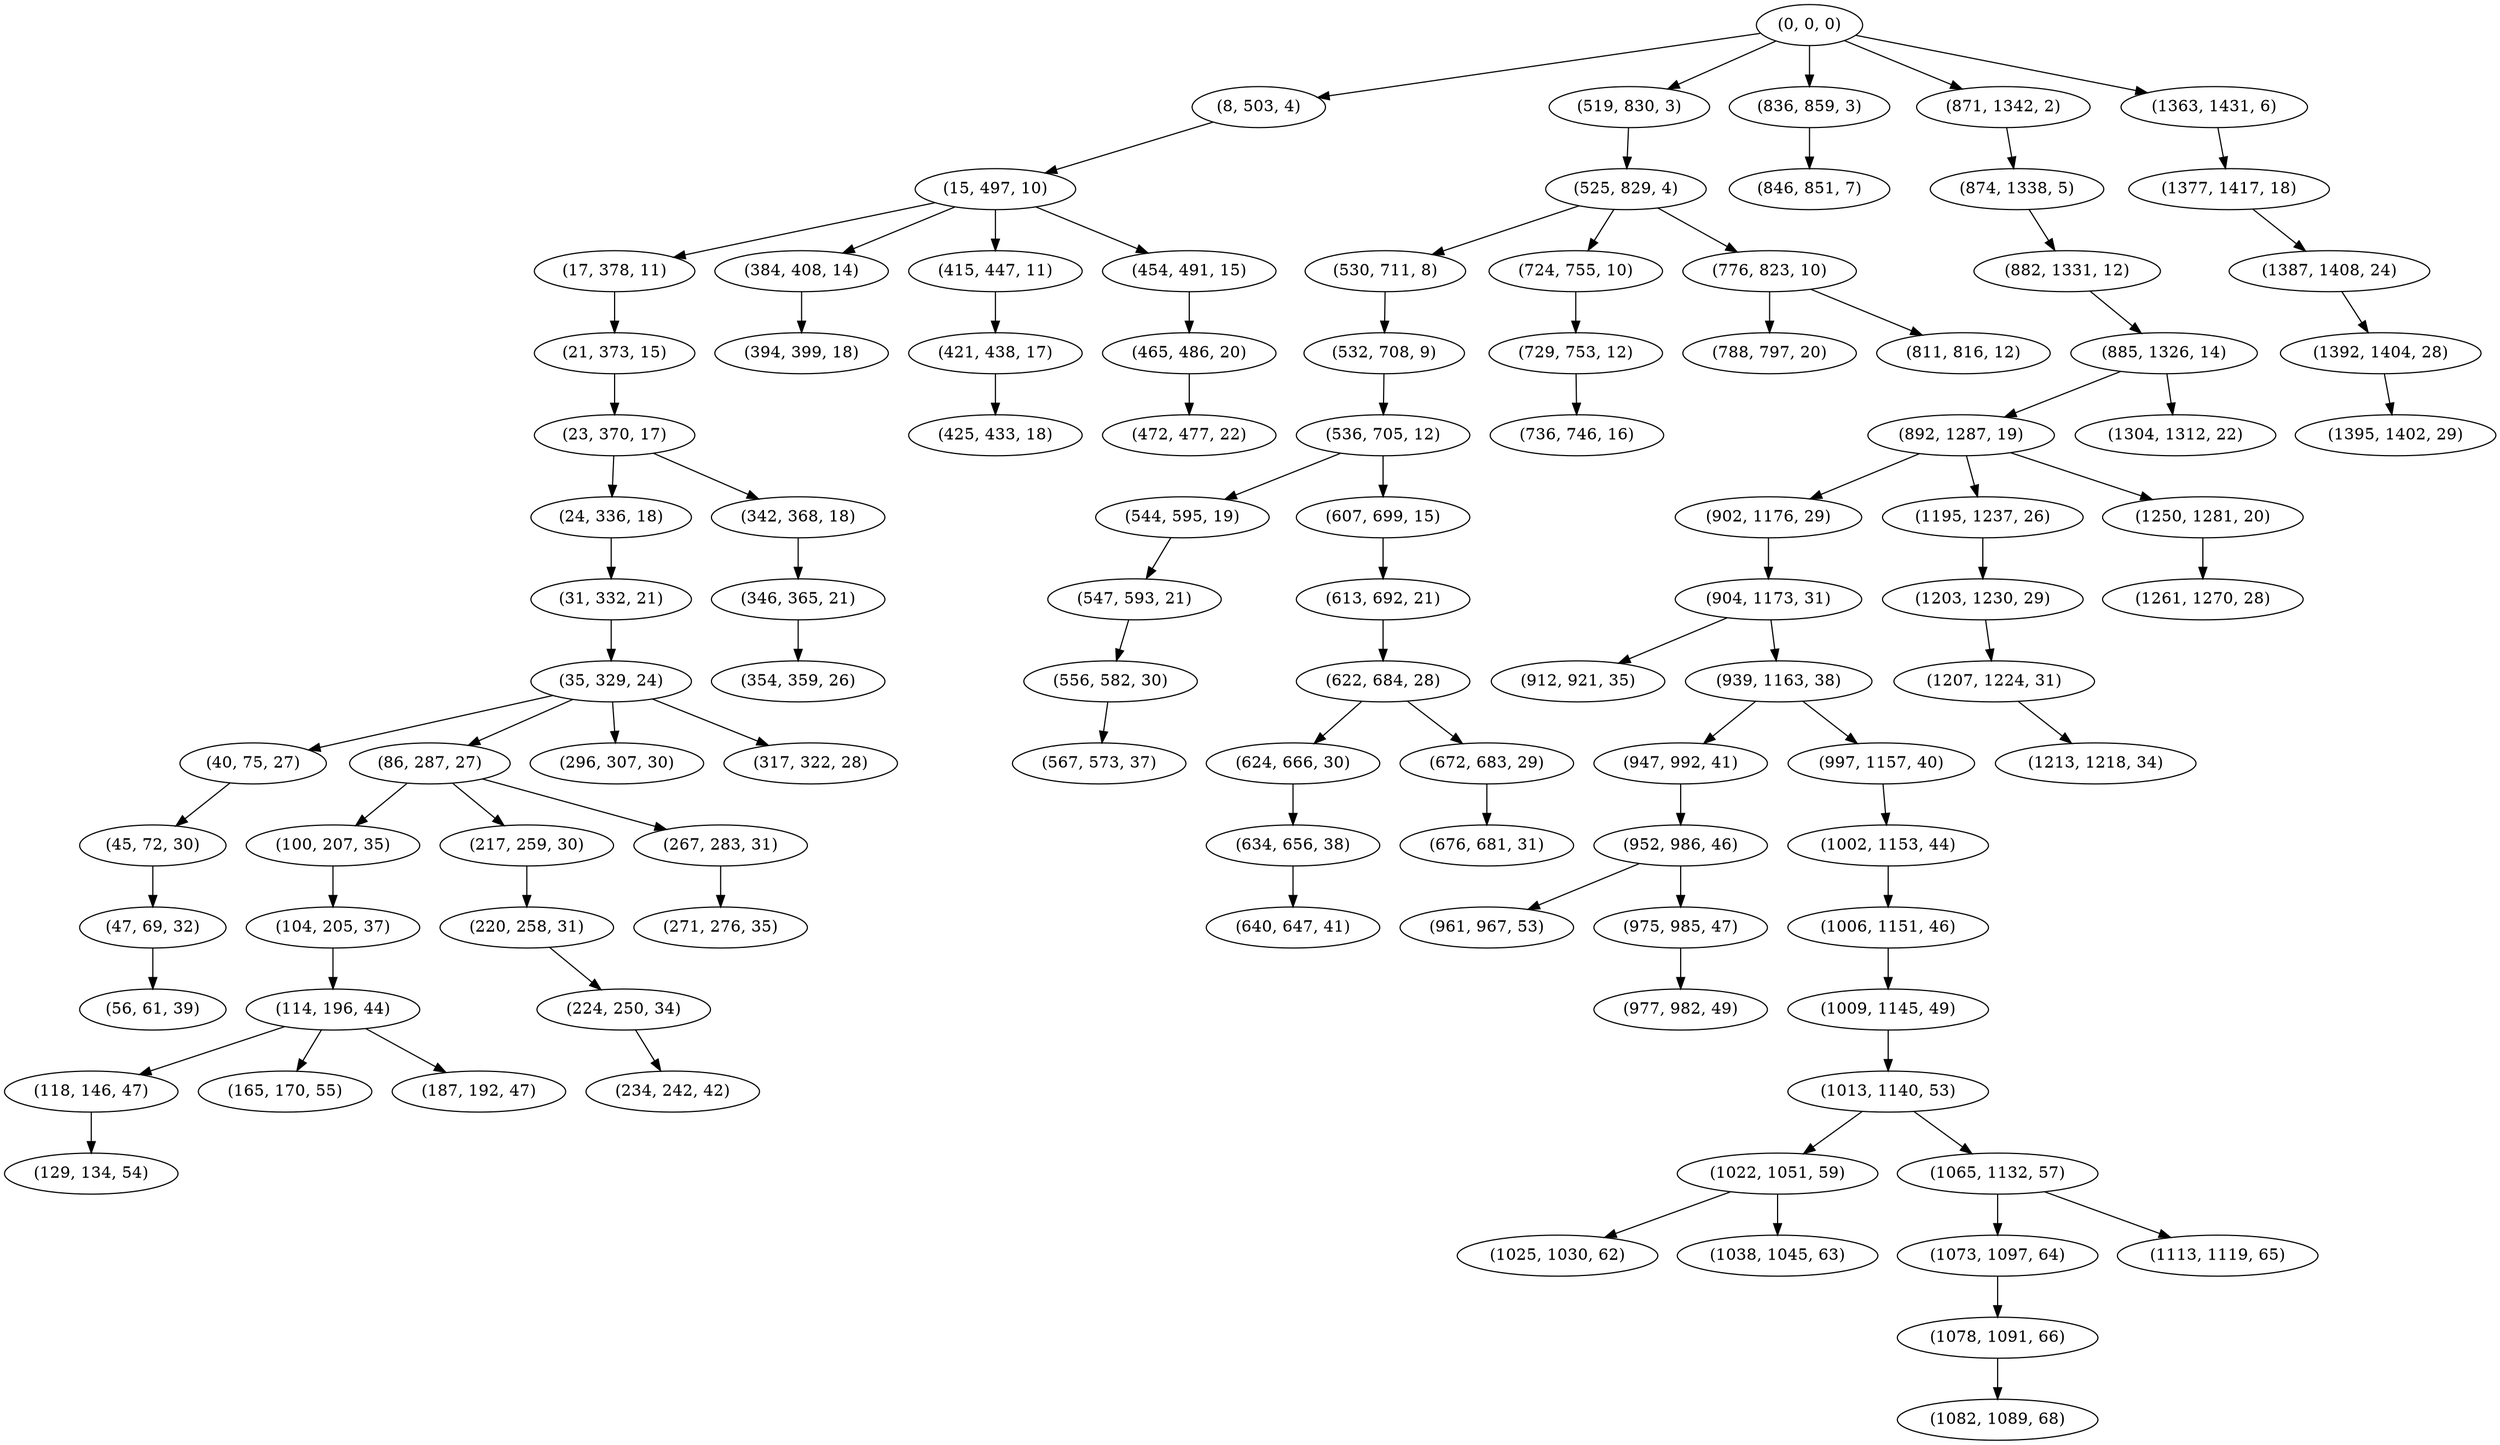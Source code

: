 digraph tree {
    "(0, 0, 0)";
    "(8, 503, 4)";
    "(15, 497, 10)";
    "(17, 378, 11)";
    "(21, 373, 15)";
    "(23, 370, 17)";
    "(24, 336, 18)";
    "(31, 332, 21)";
    "(35, 329, 24)";
    "(40, 75, 27)";
    "(45, 72, 30)";
    "(47, 69, 32)";
    "(56, 61, 39)";
    "(86, 287, 27)";
    "(100, 207, 35)";
    "(104, 205, 37)";
    "(114, 196, 44)";
    "(118, 146, 47)";
    "(129, 134, 54)";
    "(165, 170, 55)";
    "(187, 192, 47)";
    "(217, 259, 30)";
    "(220, 258, 31)";
    "(224, 250, 34)";
    "(234, 242, 42)";
    "(267, 283, 31)";
    "(271, 276, 35)";
    "(296, 307, 30)";
    "(317, 322, 28)";
    "(342, 368, 18)";
    "(346, 365, 21)";
    "(354, 359, 26)";
    "(384, 408, 14)";
    "(394, 399, 18)";
    "(415, 447, 11)";
    "(421, 438, 17)";
    "(425, 433, 18)";
    "(454, 491, 15)";
    "(465, 486, 20)";
    "(472, 477, 22)";
    "(519, 830, 3)";
    "(525, 829, 4)";
    "(530, 711, 8)";
    "(532, 708, 9)";
    "(536, 705, 12)";
    "(544, 595, 19)";
    "(547, 593, 21)";
    "(556, 582, 30)";
    "(567, 573, 37)";
    "(607, 699, 15)";
    "(613, 692, 21)";
    "(622, 684, 28)";
    "(624, 666, 30)";
    "(634, 656, 38)";
    "(640, 647, 41)";
    "(672, 683, 29)";
    "(676, 681, 31)";
    "(724, 755, 10)";
    "(729, 753, 12)";
    "(736, 746, 16)";
    "(776, 823, 10)";
    "(788, 797, 20)";
    "(811, 816, 12)";
    "(836, 859, 3)";
    "(846, 851, 7)";
    "(871, 1342, 2)";
    "(874, 1338, 5)";
    "(882, 1331, 12)";
    "(885, 1326, 14)";
    "(892, 1287, 19)";
    "(902, 1176, 29)";
    "(904, 1173, 31)";
    "(912, 921, 35)";
    "(939, 1163, 38)";
    "(947, 992, 41)";
    "(952, 986, 46)";
    "(961, 967, 53)";
    "(975, 985, 47)";
    "(977, 982, 49)";
    "(997, 1157, 40)";
    "(1002, 1153, 44)";
    "(1006, 1151, 46)";
    "(1009, 1145, 49)";
    "(1013, 1140, 53)";
    "(1022, 1051, 59)";
    "(1025, 1030, 62)";
    "(1038, 1045, 63)";
    "(1065, 1132, 57)";
    "(1073, 1097, 64)";
    "(1078, 1091, 66)";
    "(1082, 1089, 68)";
    "(1113, 1119, 65)";
    "(1195, 1237, 26)";
    "(1203, 1230, 29)";
    "(1207, 1224, 31)";
    "(1213, 1218, 34)";
    "(1250, 1281, 20)";
    "(1261, 1270, 28)";
    "(1304, 1312, 22)";
    "(1363, 1431, 6)";
    "(1377, 1417, 18)";
    "(1387, 1408, 24)";
    "(1392, 1404, 28)";
    "(1395, 1402, 29)";
    "(0, 0, 0)" -> "(8, 503, 4)";
    "(0, 0, 0)" -> "(519, 830, 3)";
    "(0, 0, 0)" -> "(836, 859, 3)";
    "(0, 0, 0)" -> "(871, 1342, 2)";
    "(0, 0, 0)" -> "(1363, 1431, 6)";
    "(8, 503, 4)" -> "(15, 497, 10)";
    "(15, 497, 10)" -> "(17, 378, 11)";
    "(15, 497, 10)" -> "(384, 408, 14)";
    "(15, 497, 10)" -> "(415, 447, 11)";
    "(15, 497, 10)" -> "(454, 491, 15)";
    "(17, 378, 11)" -> "(21, 373, 15)";
    "(21, 373, 15)" -> "(23, 370, 17)";
    "(23, 370, 17)" -> "(24, 336, 18)";
    "(23, 370, 17)" -> "(342, 368, 18)";
    "(24, 336, 18)" -> "(31, 332, 21)";
    "(31, 332, 21)" -> "(35, 329, 24)";
    "(35, 329, 24)" -> "(40, 75, 27)";
    "(35, 329, 24)" -> "(86, 287, 27)";
    "(35, 329, 24)" -> "(296, 307, 30)";
    "(35, 329, 24)" -> "(317, 322, 28)";
    "(40, 75, 27)" -> "(45, 72, 30)";
    "(45, 72, 30)" -> "(47, 69, 32)";
    "(47, 69, 32)" -> "(56, 61, 39)";
    "(86, 287, 27)" -> "(100, 207, 35)";
    "(86, 287, 27)" -> "(217, 259, 30)";
    "(86, 287, 27)" -> "(267, 283, 31)";
    "(100, 207, 35)" -> "(104, 205, 37)";
    "(104, 205, 37)" -> "(114, 196, 44)";
    "(114, 196, 44)" -> "(118, 146, 47)";
    "(114, 196, 44)" -> "(165, 170, 55)";
    "(114, 196, 44)" -> "(187, 192, 47)";
    "(118, 146, 47)" -> "(129, 134, 54)";
    "(217, 259, 30)" -> "(220, 258, 31)";
    "(220, 258, 31)" -> "(224, 250, 34)";
    "(224, 250, 34)" -> "(234, 242, 42)";
    "(267, 283, 31)" -> "(271, 276, 35)";
    "(342, 368, 18)" -> "(346, 365, 21)";
    "(346, 365, 21)" -> "(354, 359, 26)";
    "(384, 408, 14)" -> "(394, 399, 18)";
    "(415, 447, 11)" -> "(421, 438, 17)";
    "(421, 438, 17)" -> "(425, 433, 18)";
    "(454, 491, 15)" -> "(465, 486, 20)";
    "(465, 486, 20)" -> "(472, 477, 22)";
    "(519, 830, 3)" -> "(525, 829, 4)";
    "(525, 829, 4)" -> "(530, 711, 8)";
    "(525, 829, 4)" -> "(724, 755, 10)";
    "(525, 829, 4)" -> "(776, 823, 10)";
    "(530, 711, 8)" -> "(532, 708, 9)";
    "(532, 708, 9)" -> "(536, 705, 12)";
    "(536, 705, 12)" -> "(544, 595, 19)";
    "(536, 705, 12)" -> "(607, 699, 15)";
    "(544, 595, 19)" -> "(547, 593, 21)";
    "(547, 593, 21)" -> "(556, 582, 30)";
    "(556, 582, 30)" -> "(567, 573, 37)";
    "(607, 699, 15)" -> "(613, 692, 21)";
    "(613, 692, 21)" -> "(622, 684, 28)";
    "(622, 684, 28)" -> "(624, 666, 30)";
    "(622, 684, 28)" -> "(672, 683, 29)";
    "(624, 666, 30)" -> "(634, 656, 38)";
    "(634, 656, 38)" -> "(640, 647, 41)";
    "(672, 683, 29)" -> "(676, 681, 31)";
    "(724, 755, 10)" -> "(729, 753, 12)";
    "(729, 753, 12)" -> "(736, 746, 16)";
    "(776, 823, 10)" -> "(788, 797, 20)";
    "(776, 823, 10)" -> "(811, 816, 12)";
    "(836, 859, 3)" -> "(846, 851, 7)";
    "(871, 1342, 2)" -> "(874, 1338, 5)";
    "(874, 1338, 5)" -> "(882, 1331, 12)";
    "(882, 1331, 12)" -> "(885, 1326, 14)";
    "(885, 1326, 14)" -> "(892, 1287, 19)";
    "(885, 1326, 14)" -> "(1304, 1312, 22)";
    "(892, 1287, 19)" -> "(902, 1176, 29)";
    "(892, 1287, 19)" -> "(1195, 1237, 26)";
    "(892, 1287, 19)" -> "(1250, 1281, 20)";
    "(902, 1176, 29)" -> "(904, 1173, 31)";
    "(904, 1173, 31)" -> "(912, 921, 35)";
    "(904, 1173, 31)" -> "(939, 1163, 38)";
    "(939, 1163, 38)" -> "(947, 992, 41)";
    "(939, 1163, 38)" -> "(997, 1157, 40)";
    "(947, 992, 41)" -> "(952, 986, 46)";
    "(952, 986, 46)" -> "(961, 967, 53)";
    "(952, 986, 46)" -> "(975, 985, 47)";
    "(975, 985, 47)" -> "(977, 982, 49)";
    "(997, 1157, 40)" -> "(1002, 1153, 44)";
    "(1002, 1153, 44)" -> "(1006, 1151, 46)";
    "(1006, 1151, 46)" -> "(1009, 1145, 49)";
    "(1009, 1145, 49)" -> "(1013, 1140, 53)";
    "(1013, 1140, 53)" -> "(1022, 1051, 59)";
    "(1013, 1140, 53)" -> "(1065, 1132, 57)";
    "(1022, 1051, 59)" -> "(1025, 1030, 62)";
    "(1022, 1051, 59)" -> "(1038, 1045, 63)";
    "(1065, 1132, 57)" -> "(1073, 1097, 64)";
    "(1065, 1132, 57)" -> "(1113, 1119, 65)";
    "(1073, 1097, 64)" -> "(1078, 1091, 66)";
    "(1078, 1091, 66)" -> "(1082, 1089, 68)";
    "(1195, 1237, 26)" -> "(1203, 1230, 29)";
    "(1203, 1230, 29)" -> "(1207, 1224, 31)";
    "(1207, 1224, 31)" -> "(1213, 1218, 34)";
    "(1250, 1281, 20)" -> "(1261, 1270, 28)";
    "(1363, 1431, 6)" -> "(1377, 1417, 18)";
    "(1377, 1417, 18)" -> "(1387, 1408, 24)";
    "(1387, 1408, 24)" -> "(1392, 1404, 28)";
    "(1392, 1404, 28)" -> "(1395, 1402, 29)";
}
